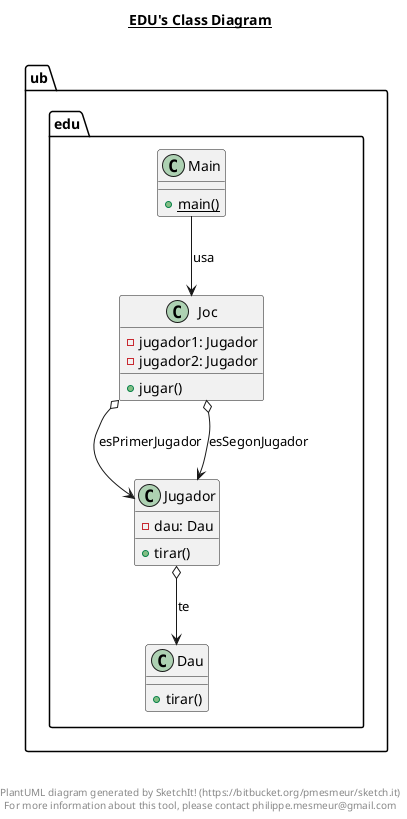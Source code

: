 @startuml

title __EDU's Class Diagram__\n

  namespace ub.edu {
    class ub.edu.Dau {
        + tirar()
    }
  }
  

  namespace ub.edu {
    class ub.edu.Joc {
        -jugador1: Jugador
        -jugador2: Jugador
        + jugar()
    }
  }
  

  namespace ub.edu {
    class ub.edu.Jugador {
        -dau: Dau
        + tirar()
    }
  }
  

  namespace ub.edu {
    class ub.edu.Main {
        {static} + main()
    }
  }
  
  ub.edu.Main --> ub.edu.Joc: usa
  ub.edu.Joc o--> ub.edu.Jugador : esPrimerJugador
  ub.edu.Joc o--> ub.edu.Jugador : esSegonJugador
  ub.edu.Jugador o--> ub.edu.Dau : te


right footer


PlantUML diagram generated by SketchIt! (https://bitbucket.org/pmesmeur/sketch.it)
For more information about this tool, please contact philippe.mesmeur@gmail.com
endfooter

@enduml

